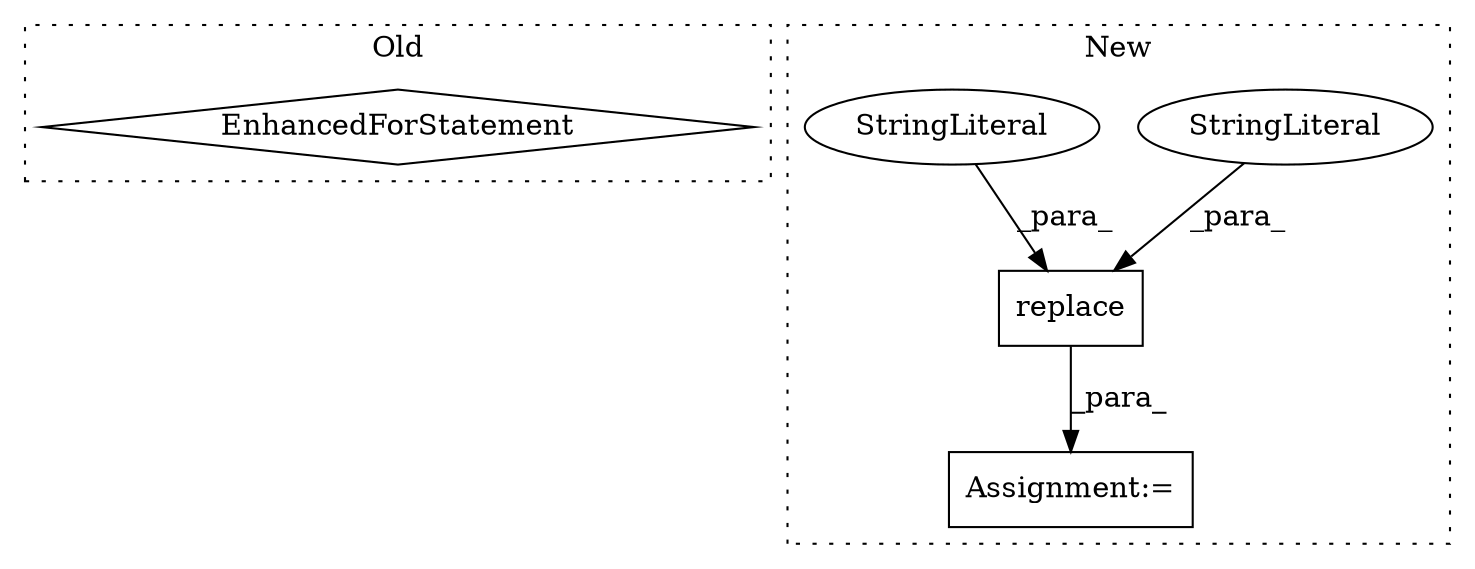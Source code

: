 digraph G {
subgraph cluster0 {
1 [label="EnhancedForStatement" a="70" s="5727,5801" l="57,2" shape="diamond"];
label = "Old";
style="dotted";
}
subgraph cluster1 {
2 [label="replace" a="32" s="4115,4138" l="8,1" shape="box"];
3 [label="StringLiteral" a="45" s="4129" l="9" shape="ellipse"];
4 [label="StringLiteral" a="45" s="4123" l="5" shape="ellipse"];
5 [label="Assignment:=" a="7" s="4081" l="1" shape="box"];
label = "New";
style="dotted";
}
2 -> 5 [label="_para_"];
3 -> 2 [label="_para_"];
4 -> 2 [label="_para_"];
}
